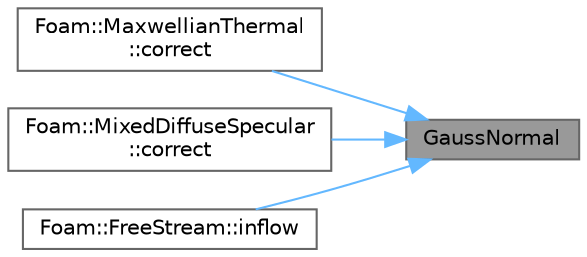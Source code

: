 digraph "GaussNormal"
{
 // LATEX_PDF_SIZE
  bgcolor="transparent";
  edge [fontname=Helvetica,fontsize=10,labelfontname=Helvetica,labelfontsize=10];
  node [fontname=Helvetica,fontsize=10,shape=box,height=0.2,width=0.4];
  rankdir="RL";
  Node1 [id="Node000001",label="GaussNormal",height=0.2,width=0.4,color="gray40", fillcolor="grey60", style="filled", fontcolor="black",tooltip=" "];
  Node1 -> Node2 [id="edge1_Node000001_Node000002",dir="back",color="steelblue1",style="solid",tooltip=" "];
  Node2 [id="Node000002",label="Foam::MaxwellianThermal\l::correct",height=0.2,width=0.4,color="grey40", fillcolor="white", style="filled",URL="$classFoam_1_1MaxwellianThermal.html#abb71f4d6bfde9a3db2cb5af989a942a8",tooltip=" "];
  Node1 -> Node3 [id="edge2_Node000001_Node000003",dir="back",color="steelblue1",style="solid",tooltip=" "];
  Node3 [id="Node000003",label="Foam::MixedDiffuseSpecular\l::correct",height=0.2,width=0.4,color="grey40", fillcolor="white", style="filled",URL="$classFoam_1_1MixedDiffuseSpecular.html#abb71f4d6bfde9a3db2cb5af989a942a8",tooltip=" "];
  Node1 -> Node4 [id="edge3_Node000001_Node000004",dir="back",color="steelblue1",style="solid",tooltip=" "];
  Node4 [id="Node000004",label="Foam::FreeStream::inflow",height=0.2,width=0.4,color="grey40", fillcolor="white", style="filled",URL="$classFoam_1_1FreeStream.html#a84e6a7b742df4fcb240fff3040770a0b",tooltip=" "];
}
